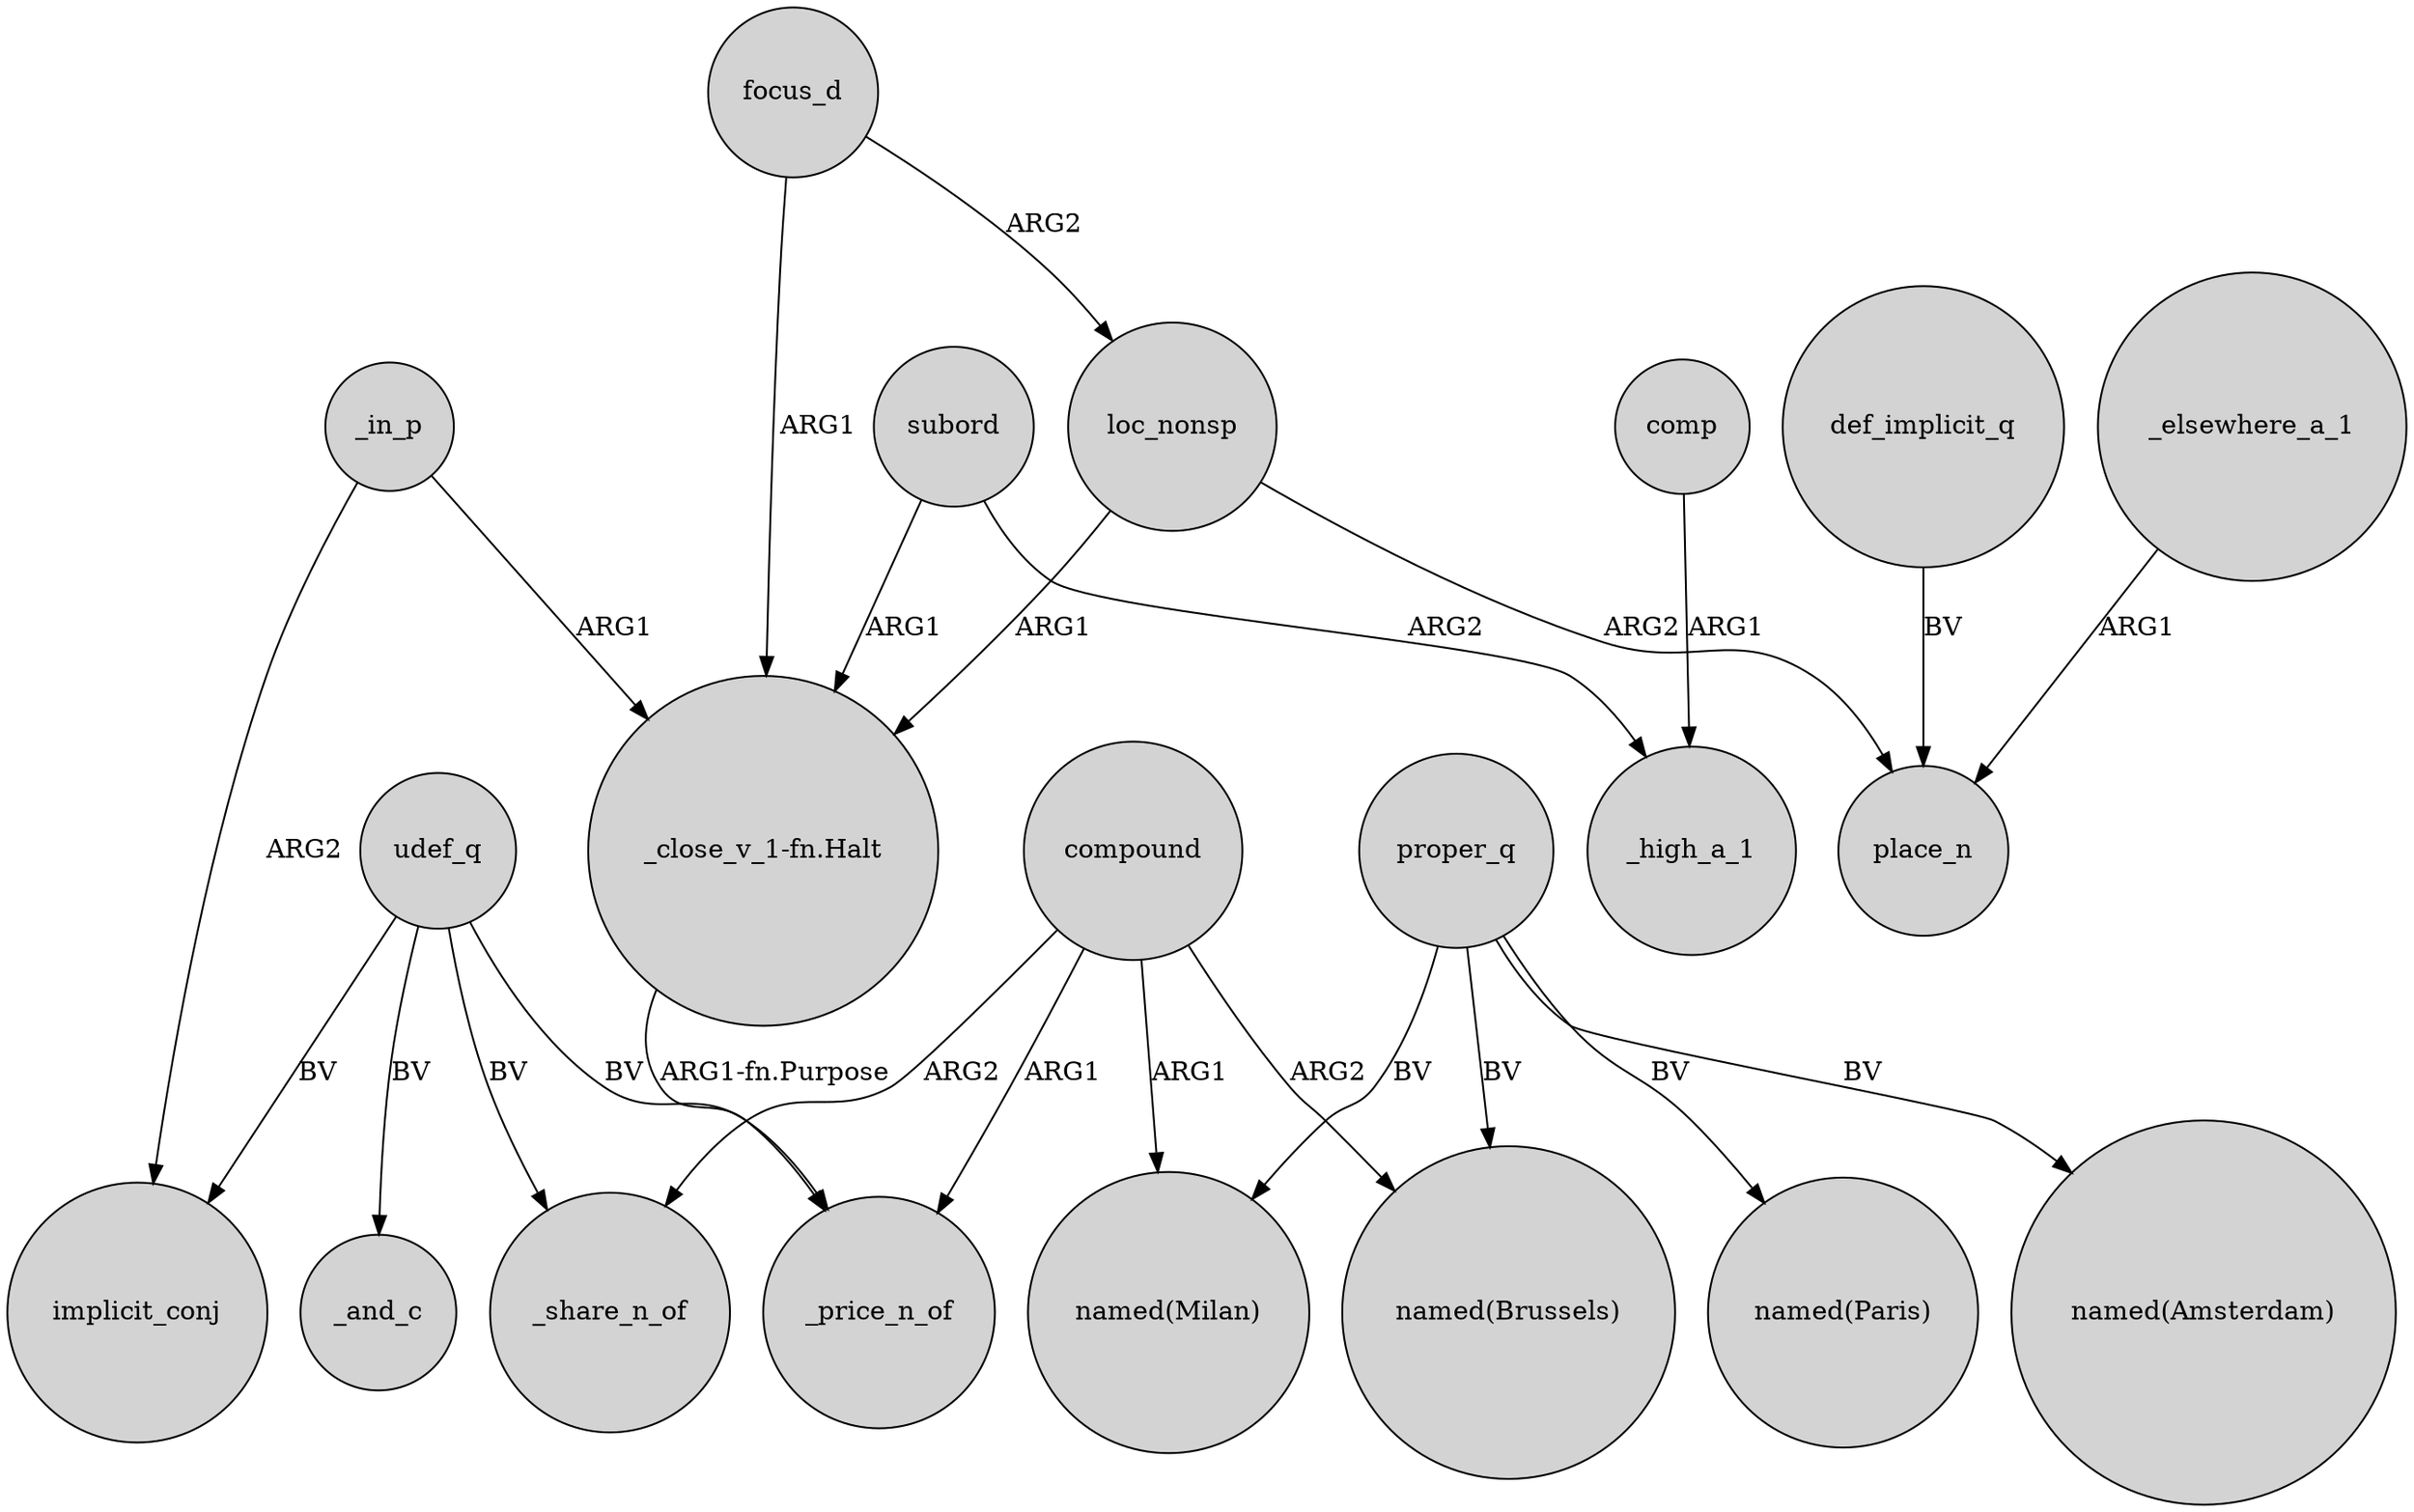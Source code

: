 digraph {
	node [shape=circle style=filled]
	proper_q -> "named(Brussels)" [label=BV]
	focus_d -> "_close_v_1-fn.Halt" [label=ARG1]
	def_implicit_q -> place_n [label=BV]
	_in_p -> "_close_v_1-fn.Halt" [label=ARG1]
	udef_q -> _price_n_of [label=BV]
	_elsewhere_a_1 -> place_n [label=ARG1]
	_in_p -> implicit_conj [label=ARG2]
	subord -> "_close_v_1-fn.Halt" [label=ARG1]
	loc_nonsp -> "_close_v_1-fn.Halt" [label=ARG1]
	focus_d -> loc_nonsp [label=ARG2]
	udef_q -> _and_c [label=BV]
	proper_q -> "named(Milan)" [label=BV]
	subord -> _high_a_1 [label=ARG2]
	comp -> _high_a_1 [label=ARG1]
	udef_q -> _share_n_of [label=BV]
	compound -> _share_n_of [label=ARG2]
	compound -> "named(Milan)" [label=ARG1]
	compound -> "named(Brussels)" [label=ARG2]
	loc_nonsp -> place_n [label=ARG2]
	proper_q -> "named(Paris)" [label=BV]
	"_close_v_1-fn.Halt" -> _price_n_of [label="ARG1-fn.Purpose"]
	compound -> _price_n_of [label=ARG1]
	udef_q -> implicit_conj [label=BV]
	proper_q -> "named(Amsterdam)" [label=BV]
}
